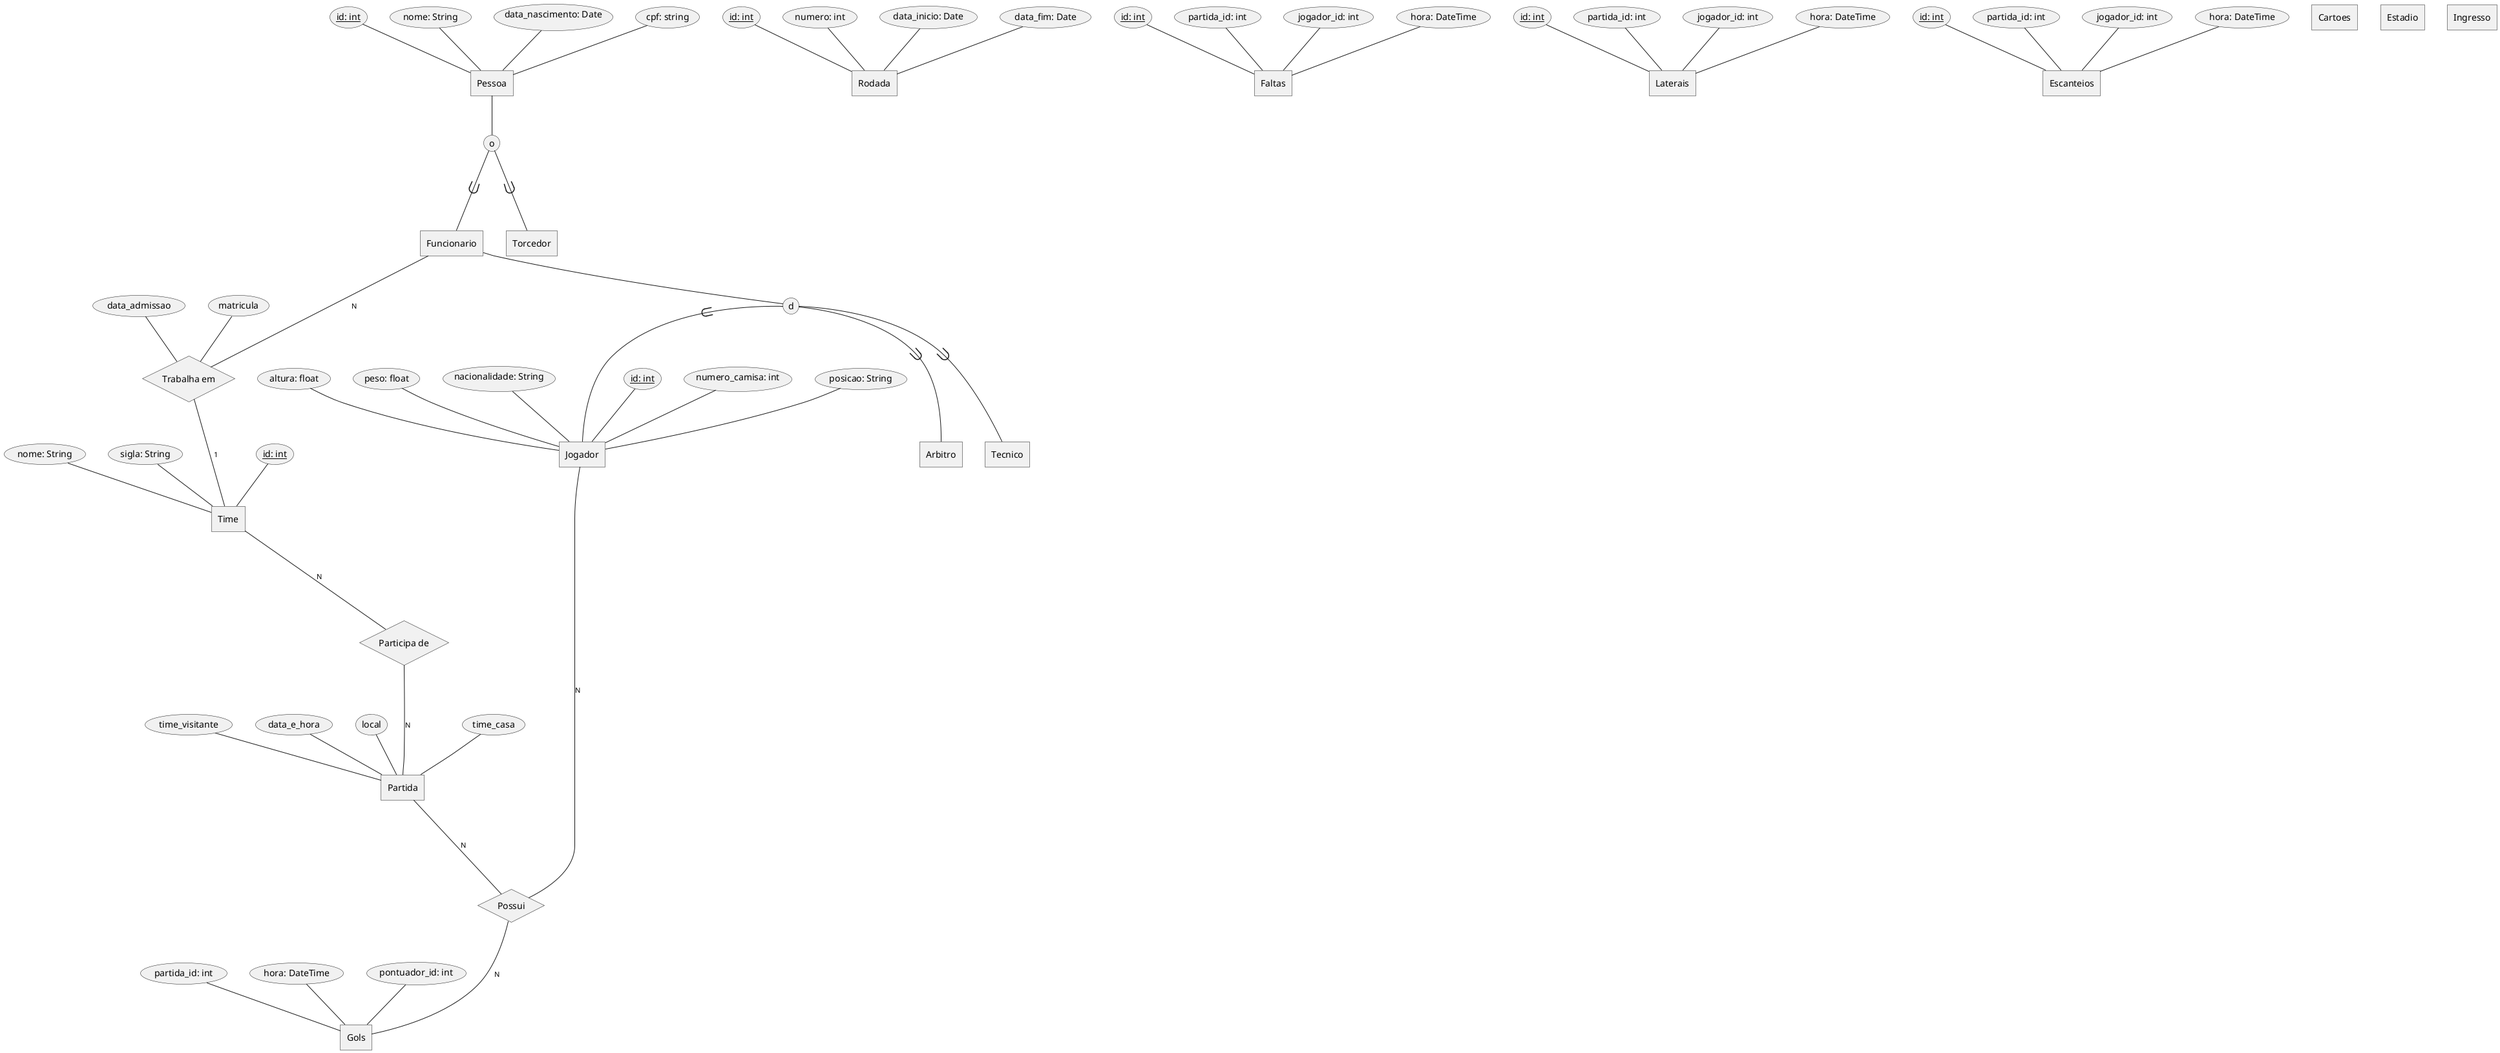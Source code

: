 @startchen

entity Pessoa {
    id: int <<key>>
    nome: String
    data_nascimento: Date
    cpf: string
}

entity Jogador {
    id: int <<key>>
    numero_camisa: int
    posicao: String
    altura: float
    peso: float
    nacionalidade: String
}

entity Partida {
    time_casa
    time_visitante
    data_e_hora
    local
}

entity Time {
    id: int <<key>>
    nome: String
    sigla: String
}

entity Rodada {
    id: int <<key>>
    numero: int
    data_inicio: Date
    data_fim: Date
}

entity Faltas {
    id: int <<key>>
    partida_id: int
    jogador_id: int
    hora: DateTime
}

entity Laterais {
    id: int <<key>>
    partida_id: int
    jogador_id: int
    hora: DateTime
}

entity Escanteios {
    id: int <<key>>
    partida_id: int
    jogador_id: int
    hora: DateTime
}

entity Gols {
    partida_id: int
    hora: DateTime
    pontuador_id: int
}

entity Cartoes {
}

entity Arbitro {
}

entity Tecnico {
}

entity Funcionario {
}

entity Torcedor {
}

entity Estadio {
}

entity Ingresso {
}

Pessoa ->- o { Funcionario, Torcedor }
Funcionario ->- d { Jogador, Arbitro, Tecnico }

relationship "Trabalha em" as TrabalhaEmTime {
    matricula
    data_admissao
}

Funcionario -N- TrabalhaEmTime
TrabalhaEmTime -1- Time

relationship "Participa de" as ParticipaDePartida {
}

Time -N- ParticipaDePartida
ParticipaDePartida -N- Partida

relationship Possui {
}

Partida -N- Possui
Jogador -N- Possui
Possui -N- Gols

@endchen